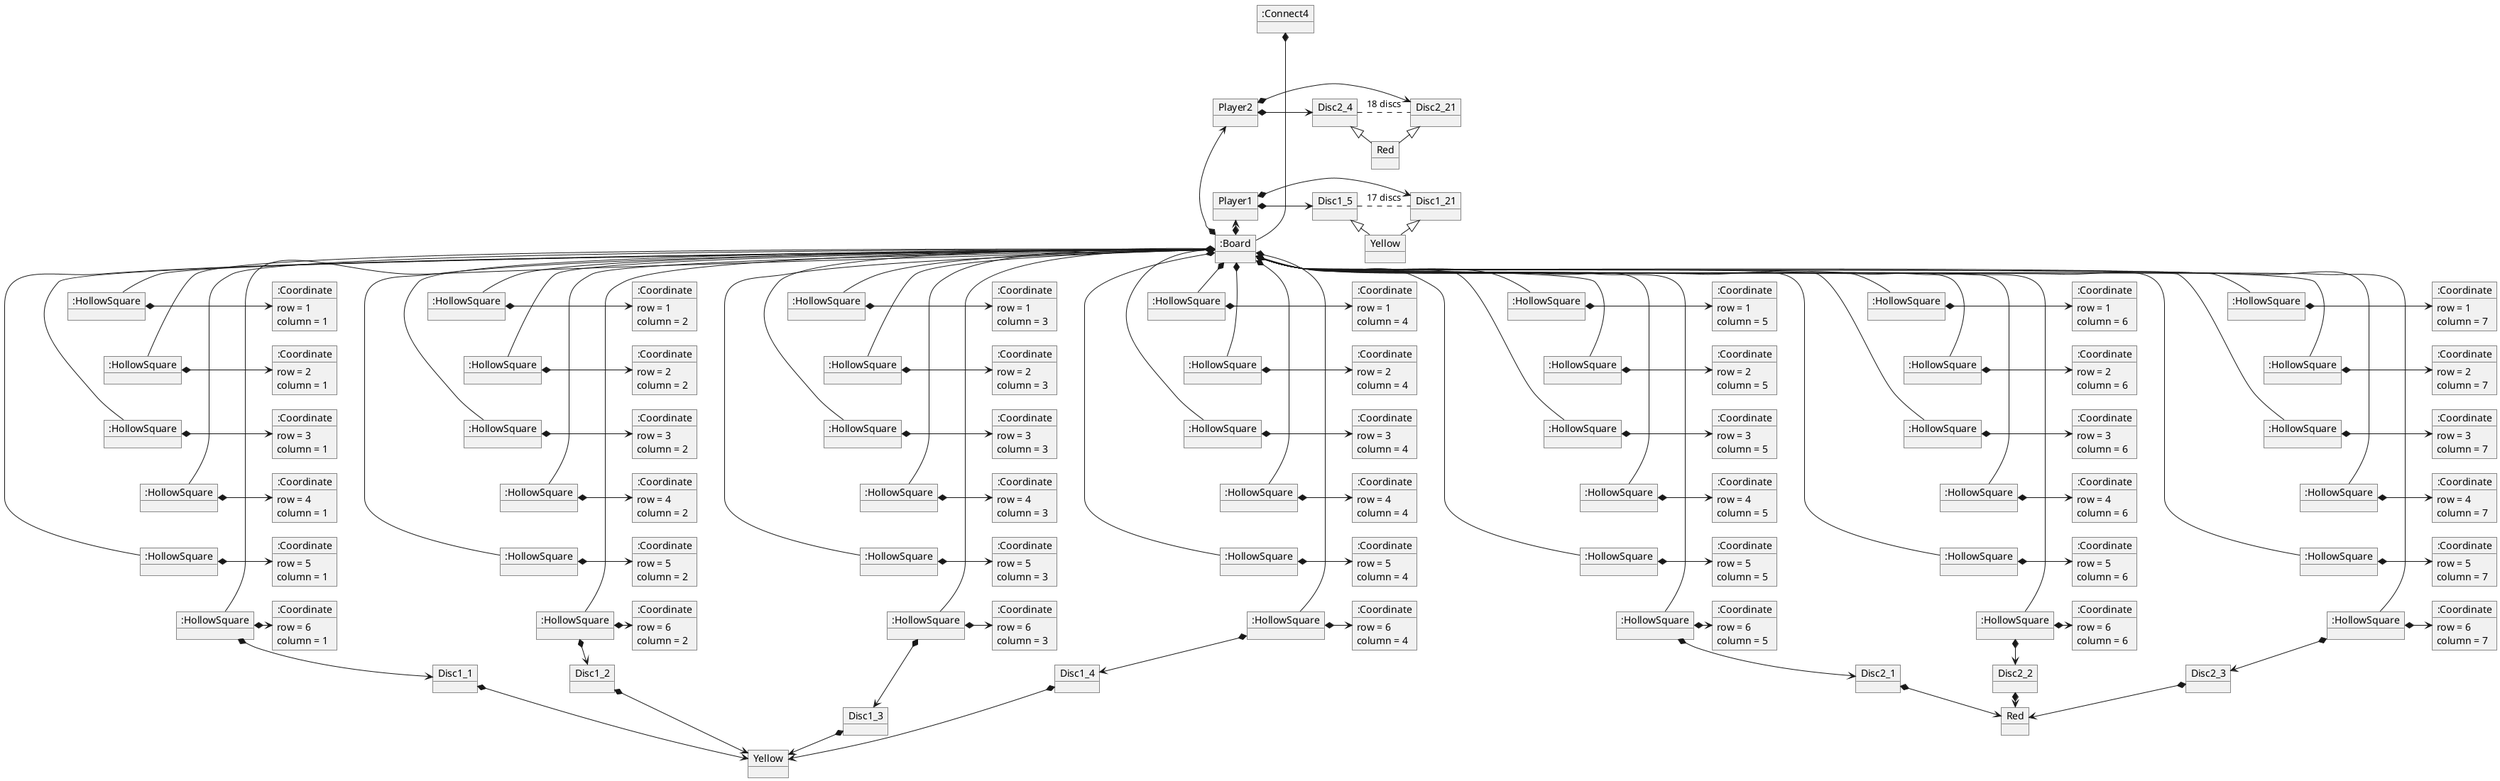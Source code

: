 @startuml
'https://plantuml.com/object-diagram

skinparam nodesep 25
skinparam ranksep 20
'left to right direction

object ":Connect4" as Connect4
object ":Board" as Board

'together {
  object ":HollowSquare" as HollowSquare11
  object ":HollowSquare" as HollowSquare12
  object ":HollowSquare" as HollowSquare13
  object ":HollowSquare" as HollowSquare14
  object ":HollowSquare" as HollowSquare15
  object ":HollowSquare" as HollowSquare16
  object ":HollowSquare" as HollowSquare17

  object ":HollowSquare" as HollowSquare21
  object ":HollowSquare" as HollowSquare22
  object ":HollowSquare" as HollowSquare23
  object ":HollowSquare" as HollowSquare24
  object ":HollowSquare" as HollowSquare25
  object ":HollowSquare" as HollowSquare26
  object ":HollowSquare" as HollowSquare27

  object ":HollowSquare" as HollowSquare31
  object ":HollowSquare" as HollowSquare32
  object ":HollowSquare" as HollowSquare33
  object ":HollowSquare" as HollowSquare34
  object ":HollowSquare" as HollowSquare35
  object ":HollowSquare" as HollowSquare36
  object ":HollowSquare" as HollowSquare37

  object ":HollowSquare" as HollowSquare41
  object ":HollowSquare" as HollowSquare42
  object ":HollowSquare" as HollowSquare43
  object ":HollowSquare" as HollowSquare44
  object ":HollowSquare" as HollowSquare45
  object ":HollowSquare" as HollowSquare46
  object ":HollowSquare" as HollowSquare47

  object ":HollowSquare" as HollowSquare51
  object ":HollowSquare" as HollowSquare52
  object ":HollowSquare" as HollowSquare53
  object ":HollowSquare" as HollowSquare54
  object ":HollowSquare" as HollowSquare55
  object ":HollowSquare" as HollowSquare56
  object ":HollowSquare" as HollowSquare57

  object ":HollowSquare" as HollowSquare61
  object ":HollowSquare" as HollowSquare62
  object ":HollowSquare" as HollowSquare63
  object ":HollowSquare" as HollowSquare64
  object ":HollowSquare" as HollowSquare65
  object ":HollowSquare" as HollowSquare66
  object ":HollowSquare" as HollowSquare67
'}

object ":Coordinate" as Coordinate11 {
    row = 1
    column = 1
}
object ":Coordinate" as Coordinate12 {
    row = 1
    column = 2
}
object ":Coordinate" as Coordinate13 {
    row = 1
    column = 3
}
object ":Coordinate" as Coordinate14 {
    row = 1
    column = 4
}
object ":Coordinate" as Coordinate15 {
    row = 1
    column = 5
}
object ":Coordinate" as Coordinate16 {
    row = 1
    column = 6
}
object ":Coordinate" as Coordinate17 {
    row = 1
    column = 7
}

object ":Coordinate" as Coordinate21 {
    row = 2
    column = 1
}
object ":Coordinate" as Coordinate22 {
    row = 2
    column = 2
}
object ":Coordinate" as Coordinate23 {
    row = 2
    column = 3
}
object ":Coordinate" as Coordinate24 {
    row = 2
    column = 4
}
object ":Coordinate" as Coordinate25 {
    row = 2
    column = 5
}
object ":Coordinate" as Coordinate26 {
    row = 2
    column = 6
}
object ":Coordinate" as Coordinate27 {
    row = 2
    column = 7
}

object ":Coordinate" as Coordinate31 {
    row = 3
    column = 1
}
object ":Coordinate" as Coordinate32 {
    row = 3
    column = 2
}
object ":Coordinate" as Coordinate33 {
    row = 3
    column = 3
}
object ":Coordinate" as Coordinate34 {
    row = 3
    column = 4
}
object ":Coordinate" as Coordinate35 {
    row = 3
    column = 5
}
object ":Coordinate" as Coordinate36 {
    row = 3
    column = 6
}
object ":Coordinate" as Coordinate37 {
    row = 3
    column = 7
}

object ":Coordinate" as Coordinate41 {
    row = 4
    column = 1
}
object ":Coordinate" as Coordinate42 {
    row = 4
    column = 2
}
object ":Coordinate" as Coordinate43 {
    row = 4
    column = 3
}
object ":Coordinate" as Coordinate44 {
    row = 4
    column = 4
}
object ":Coordinate" as Coordinate45 {
    row = 4
    column = 5
}
object ":Coordinate" as Coordinate46 {
    row = 4
    column = 6
}
object ":Coordinate" as Coordinate47 {
    row = 4
    column = 7
}

object ":Coordinate" as Coordinate51 {
    row = 5
    column = 1
}
object ":Coordinate" as Coordinate52 {
    row = 5
    column = 2
}
object ":Coordinate" as Coordinate53 {
    row = 5
    column = 3
}
object ":Coordinate" as Coordinate54 {
    row = 5
    column = 4
}
object ":Coordinate" as Coordinate55 {
    row = 5
    column = 5
}
object ":Coordinate" as Coordinate56 {
    row = 5
    column = 6
}
object ":Coordinate" as Coordinate57 {
    row = 5
    column = 7
}

object ":Coordinate" as Coordinate61 {
    row = 6
    column = 1
}
object ":Coordinate" as Coordinate62 {
    row = 6
    column = 2
}
object ":Coordinate" as Coordinate63 {
    row = 6
    column = 3
}
object ":Coordinate" as Coordinate64 {
    row = 6
    column = 4
}
object ":Coordinate" as Coordinate65 {
    row = 6
    column = 5
}
object ":Coordinate" as Coordinate66 {
    row = 6
    column = 6
}
object ":Coordinate" as Coordinate67 {
    row = 6
    column = 7
}

object Disc1_1
object Disc1_2
object Disc1_3
object Disc1_4

object Disc2_1
object Disc2_2
object Disc2_3

object Yellow
object Red

Connect4 *-------- Board

Board *-- HollowSquare11
Board *-- HollowSquare12
Board *-- HollowSquare13
Board *-- HollowSquare14
Board *-- HollowSquare15
Board *-- HollowSquare16
Board *-- HollowSquare17

HollowSquare11 *-right-> Coordinate11
HollowSquare12 *-right-> Coordinate12
HollowSquare13 *-right-> Coordinate13
HollowSquare14 *-right-> Coordinate14
HollowSquare15 *-right-> Coordinate15
HollowSquare16 *-right-> Coordinate16
HollowSquare17 *-right-> Coordinate17

Board *-- HollowSquare21
Board *-- HollowSquare22
Board *-- HollowSquare23
Board *-- HollowSquare24
Board *-- HollowSquare25
Board *-- HollowSquare26
Board *-- HollowSquare27

HollowSquare21 *-right-> Coordinate21
HollowSquare22 *-right-> Coordinate22
HollowSquare23 *-right-> Coordinate23
HollowSquare24 *-right-> Coordinate24
HollowSquare25 *-right-> Coordinate25
HollowSquare26 *-right-> Coordinate26
HollowSquare27 *-right-> Coordinate27

Board *-- HollowSquare31
Board *-- HollowSquare32
Board *-- HollowSquare33
Board *-- HollowSquare34
Board *-- HollowSquare35
Board *-- HollowSquare36
Board *-- HollowSquare37

HollowSquare31 *-right-> Coordinate31
HollowSquare32 *-right-> Coordinate32
HollowSquare33 *-right-> Coordinate33
HollowSquare34 *-right-> Coordinate34
HollowSquare35 *-right-> Coordinate35
HollowSquare36 *-right-> Coordinate36
HollowSquare37 *-right-> Coordinate37

Board *-- HollowSquare41
Board *-- HollowSquare42
Board *-- HollowSquare43
Board *-- HollowSquare44
Board *-- HollowSquare45
Board *-- HollowSquare46
Board *-- HollowSquare47

HollowSquare41 *-right-> Coordinate41
HollowSquare42 *-right-> Coordinate42
HollowSquare43 *-right-> Coordinate43
HollowSquare44 *-right-> Coordinate44
HollowSquare45 *-right-> Coordinate45
HollowSquare46 *-right-> Coordinate46
HollowSquare47 *-right-> Coordinate47

Board *-- HollowSquare51
Board *-- HollowSquare52
Board *-- HollowSquare53
Board *-- HollowSquare54
Board *-- HollowSquare55
Board *-- HollowSquare56
Board *-- HollowSquare57

HollowSquare51 *-right-> Coordinate51
HollowSquare52 *-right-> Coordinate52
HollowSquare53 *-right-> Coordinate53
HollowSquare54 *-right-> Coordinate54
HollowSquare55 *-right-> Coordinate55
HollowSquare56 *-right-> Coordinate56
HollowSquare57 *-right-> Coordinate57

Board *-- HollowSquare61
Board *-- HollowSquare62
Board *-- HollowSquare63
Board *-- HollowSquare64
Board *-- HollowSquare65
Board *-- HollowSquare66
Board *-- HollowSquare67

HollowSquare61 *-right-> Coordinate61
HollowSquare62 *-right-> Coordinate62
HollowSquare63 *-right-> Coordinate63
HollowSquare64 *-right-> Coordinate64
HollowSquare65 *-right-> Coordinate65
HollowSquare66 *-right-> Coordinate66
HollowSquare67 *-right-> Coordinate67

HollowSquare61 *-down-> Disc1_1
Disc1_1 *-down-> Yellow
HollowSquare62 *-down-> Disc1_2
Disc1_2 *-down-> Yellow
HollowSquare63 *-down--> Disc1_3
Disc1_3 *-down-> Yellow
HollowSquare64 *-down-> Disc1_4
Disc1_4 *-down-> Yellow

HollowSquare65 *-down-> Disc2_1
Disc2_1 *-down-> Red
HollowSquare66 *-down-> Disc2_2
Disc2_2 *-down-> Red
HollowSquare67 *-down-> Disc2_3
Disc2_3 *-down-> Red

HollowSquare11 -[hidden]down-> HollowSquare21
HollowSquare12 -[hidden]down-> HollowSquare22
HollowSquare13 -[hidden]down-> HollowSquare23
HollowSquare14 -[hidden]down-> HollowSquare24
HollowSquare15 -[hidden]down-> HollowSquare25
HollowSquare16 -[hidden]down-> HollowSquare26
HollowSquare17 -[hidden]down-> HollowSquare27

HollowSquare21 -[hidden]down-> HollowSquare31
HollowSquare22 -[hidden]down-> HollowSquare32
HollowSquare23 -[hidden]down-> HollowSquare33
HollowSquare24 -[hidden]down-> HollowSquare34
HollowSquare25 -[hidden]down-> HollowSquare35
HollowSquare26 -[hidden]down-> HollowSquare36
HollowSquare27 -[hidden]down-> HollowSquare37

HollowSquare31 -[hidden]down-> HollowSquare41
HollowSquare32 -[hidden]down-> HollowSquare42
HollowSquare33 -[hidden]down-> HollowSquare43
HollowSquare34 -[hidden]down-> HollowSquare44
HollowSquare35 -[hidden]down-> HollowSquare45
HollowSquare36 -[hidden]down-> HollowSquare46
HollowSquare37 -[hidden]down-> HollowSquare47

HollowSquare41 -[hidden]down-> HollowSquare51
HollowSquare42 -[hidden]down-> HollowSquare52
HollowSquare43 -[hidden]down-> HollowSquare53
HollowSquare44 -[hidden]down-> HollowSquare54
HollowSquare45 -[hidden]down-> HollowSquare55
HollowSquare46 -[hidden]down-> HollowSquare56
HollowSquare47 -[hidden]down-> HollowSquare57

HollowSquare51 -[hidden]down-> HollowSquare61
HollowSquare52 -[hidden]down-> HollowSquare62
HollowSquare53 -[hidden]down-> HollowSquare63
HollowSquare54 -[hidden]down-> HollowSquare64
HollowSquare55 -[hidden]down-> HollowSquare65
HollowSquare56 -[hidden]down-> HollowSquare66
HollowSquare57 -[hidden]down-> HollowSquare67

Coordinate11 -[hidden]down-> Coordinate21
Coordinate12 -[hidden]down-> Coordinate22
Coordinate13 -[hidden]down-> Coordinate23
Coordinate14 -[hidden]down-> Coordinate24
Coordinate15 -[hidden]down-> Coordinate25
Coordinate16 -[hidden]down-> Coordinate26
Coordinate17 -[hidden]down-> Coordinate27

Coordinate21 -[hidden]down-> Coordinate31
Coordinate22 -[hidden]down-> Coordinate32
Coordinate23 -[hidden]down-> Coordinate33
Coordinate24 -[hidden]down-> Coordinate34
Coordinate25 -[hidden]down-> Coordinate35
Coordinate26 -[hidden]down-> Coordinate36
Coordinate27 -[hidden]down-> Coordinate37

Coordinate31 -[hidden]down-> Coordinate41
Coordinate32 -[hidden]down-> Coordinate42
Coordinate33 -[hidden]down-> Coordinate43
Coordinate34 -[hidden]down-> Coordinate44
Coordinate35 -[hidden]down-> Coordinate45
Coordinate36 -[hidden]down-> Coordinate46
Coordinate37 -[hidden]down-> Coordinate47

Coordinate41 -[hidden]down-> Coordinate51
Coordinate42 -[hidden]down-> Coordinate52
Coordinate43 -[hidden]down-> Coordinate53
Coordinate44 -[hidden]down-> Coordinate54
Coordinate45 -[hidden]down-> Coordinate55
Coordinate46 -[hidden]down-> Coordinate56
Coordinate47 -[hidden]down-> Coordinate57

Coordinate51 -[hidden]down-> Coordinate61
Coordinate52 -[hidden]down-> Coordinate62
Coordinate53 -[hidden]down-> Coordinate63
Coordinate54 -[hidden]down-> Coordinate64
Coordinate55 -[hidden]down-> Coordinate65
Coordinate56 -[hidden]down-> Coordinate66
Coordinate57 -[hidden]down-> Coordinate67

Coordinate61 -[hidden]up-> Coordinate51
Coordinate62 -[hidden]up-> Coordinate52
Coordinate63 -[hidden]up-> Coordinate53
Coordinate64 -[hidden]up-> Coordinate54
Coordinate65 -[hidden]up-> Coordinate55
Coordinate66 -[hidden]up-> Coordinate56
Coordinate67 -[hidden]up-> Coordinate57

together {
  object Player1
  object Player2
}

Board *-up-> Player1
Board *-up-> Player2

Player1 ---[hidden]up> Player2

together {
  object Disc1_5
  object Disc1_21
  object "Yellow" as Yellow1
}

together {
  object Disc2_4
  object Disc2_21
  object "Red" as Red1
}

Player1 *-right-> Disc1_21
Player1 *-right-> Disc1_5
Disc1_5 <|-- Yellow1
Disc1_21 <|-- Yellow1
Disc1_5 -[hidden]right> Disc1_21
Disc1_5 .. Disc1_21: 17 discs

Player2 *-right-> Disc2_21
Player2 *-right-> Disc2_4
Disc2_4 <|-- Red1
Disc2_21 <|-- Red1
Disc2_4 -[hidden]right> Disc2_21
Disc2_4 .. Disc2_21: 18 discs

@enduml
